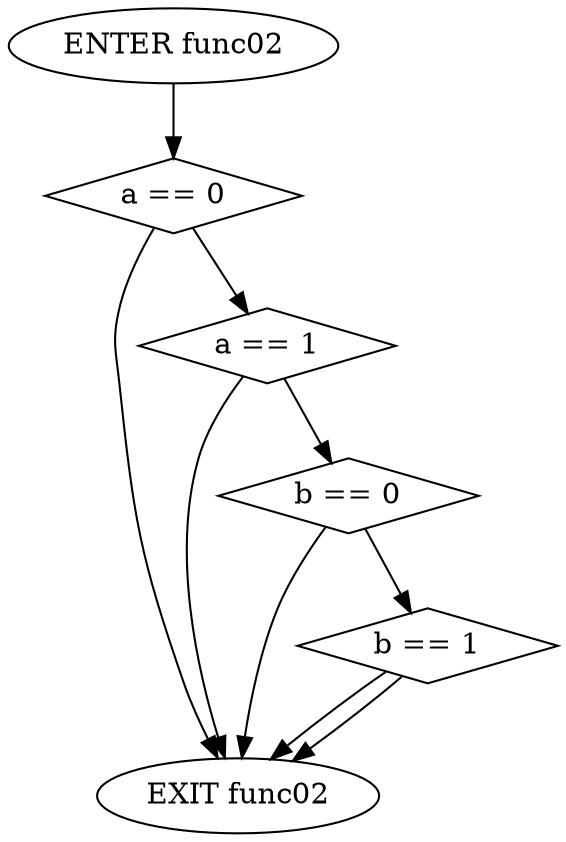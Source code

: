 digraph G {
  0 [ label="ENTER func02" ];
  1 [ label="EXIT func02" ];
  2 [ shape="diamond" label="a == 0" ];
  3 [ shape="diamond" label="a == 1" ];
  4 [ shape="diamond" label="b == 0" ];
  5 [ shape="diamond" label="b == 1" ];
  0 -> 2;
  2 -> 3;
  3 -> 4;
  4 -> 5;
  3 -> 1;
  5 -> 1;
  5 -> 1;
  4 -> 1;
  2 -> 1;
}
